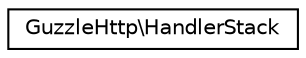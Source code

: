 digraph "Graphical Class Hierarchy"
{
  edge [fontname="Helvetica",fontsize="10",labelfontname="Helvetica",labelfontsize="10"];
  node [fontname="Helvetica",fontsize="10",shape=record];
  rankdir="LR";
  Node0 [label="GuzzleHttp\\HandlerStack",height=0.2,width=0.4,color="black", fillcolor="white", style="filled",URL="$classGuzzleHttp_1_1HandlerStack.html"];
}
